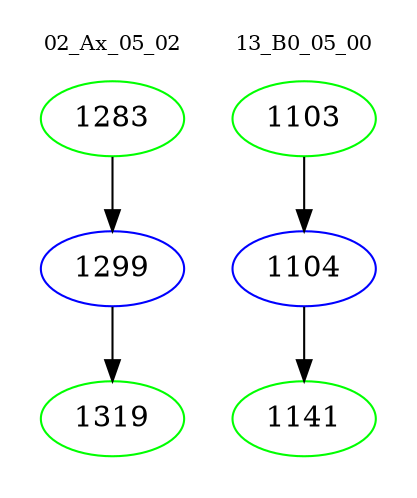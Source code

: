 digraph{
subgraph cluster_0 {
color = white
label = "02_Ax_05_02";
fontsize=10;
T0_1283 [label="1283", color="green"]
T0_1283 -> T0_1299 [color="black"]
T0_1299 [label="1299", color="blue"]
T0_1299 -> T0_1319 [color="black"]
T0_1319 [label="1319", color="green"]
}
subgraph cluster_1 {
color = white
label = "13_B0_05_00";
fontsize=10;
T1_1103 [label="1103", color="green"]
T1_1103 -> T1_1104 [color="black"]
T1_1104 [label="1104", color="blue"]
T1_1104 -> T1_1141 [color="black"]
T1_1141 [label="1141", color="green"]
}
}
